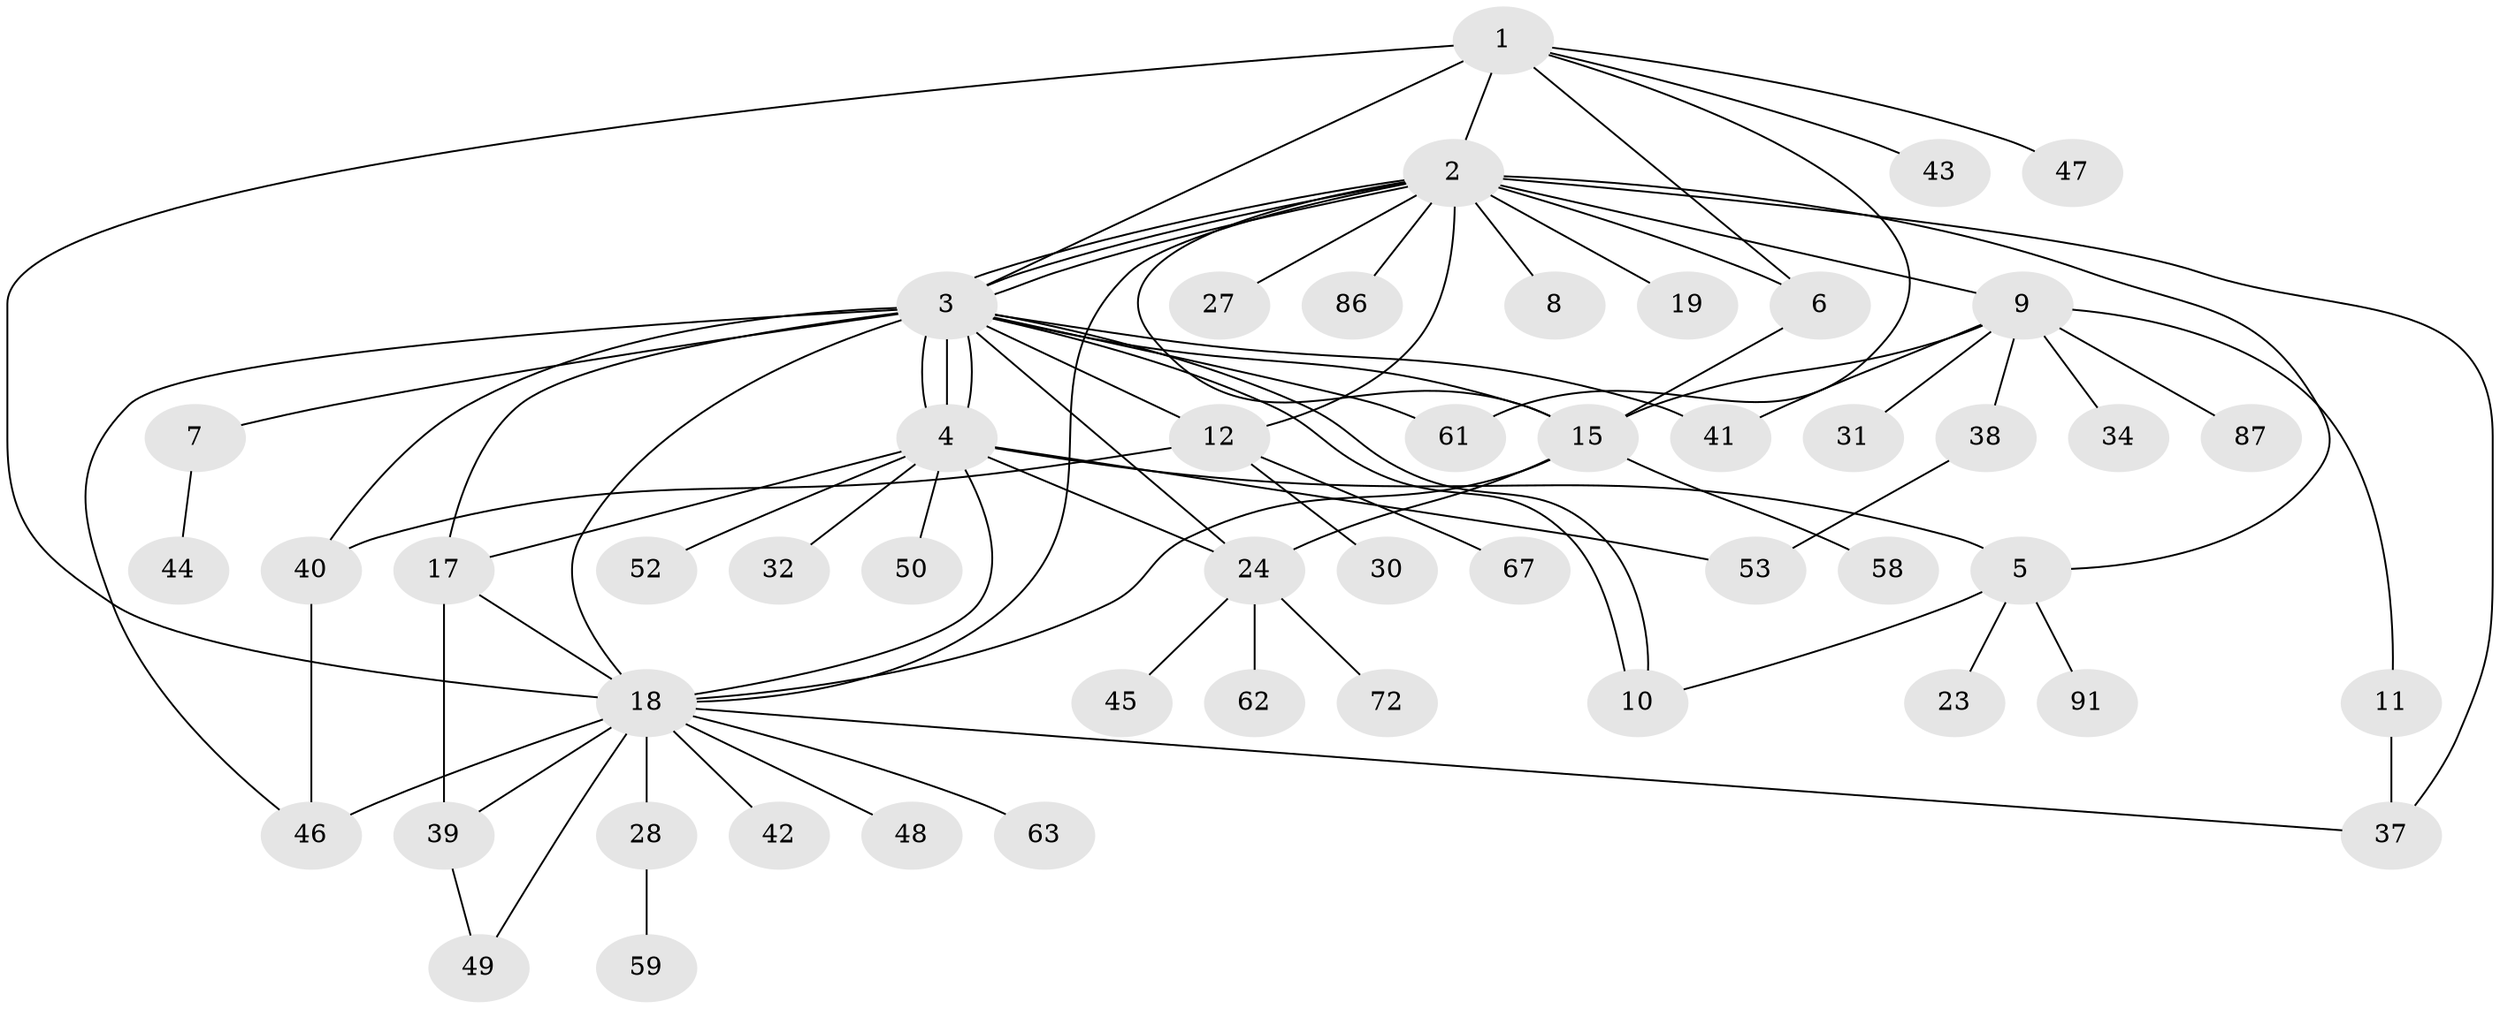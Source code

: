 // original degree distribution, {9: 0.009900990099009901, 16: 0.009900990099009901, 27: 0.009900990099009901, 11: 0.009900990099009901, 5: 0.04950495049504951, 3: 0.0891089108910891, 2: 0.18811881188118812, 1: 0.48514851485148514, 8: 0.019801980198019802, 4: 0.09900990099009901, 15: 0.009900990099009901, 7: 0.009900990099009901, 6: 0.009900990099009901}
// Generated by graph-tools (version 1.1) at 2025/14/03/09/25 04:14:30]
// undirected, 50 vertices, 80 edges
graph export_dot {
graph [start="1"]
  node [color=gray90,style=filled];
  1 [super="+33+26+20+13"];
  2 [super="+14"];
  3 [super="+51+92+83+95+35+16"];
  4;
  5;
  6;
  7;
  8;
  9;
  10;
  11;
  12 [super="+25+22+55"];
  15 [super="+88+21"];
  17;
  18 [super="+57+29+36"];
  19;
  23;
  24;
  27;
  28;
  30;
  31;
  32;
  34;
  37 [super="+70"];
  38;
  39;
  40 [super="+56"];
  41;
  42;
  43;
  44;
  45;
  46;
  47 [super="+69+60"];
  48;
  49 [super="+80"];
  50;
  52;
  53;
  58;
  59;
  61;
  62;
  63;
  67;
  72;
  86;
  87;
  91;
  1 -- 2 [weight=2];
  1 -- 43;
  1 -- 61;
  1 -- 3 [weight=2];
  1 -- 18;
  1 -- 6;
  1 -- 47 [weight=2];
  2 -- 3 [weight=2];
  2 -- 3;
  2 -- 3;
  2 -- 6;
  2 -- 8;
  2 -- 9;
  2 -- 18;
  2 -- 19;
  2 -- 27;
  2 -- 86;
  2 -- 12;
  2 -- 37;
  2 -- 5;
  2 -- 15;
  3 -- 4;
  3 -- 4;
  3 -- 4;
  3 -- 7;
  3 -- 10;
  3 -- 10;
  3 -- 12 [weight=2];
  3 -- 17;
  3 -- 18 [weight=2];
  3 -- 15 [weight=4];
  3 -- 24;
  3 -- 40;
  3 -- 41;
  3 -- 61;
  3 -- 46;
  4 -- 5;
  4 -- 17;
  4 -- 18;
  4 -- 24;
  4 -- 32;
  4 -- 50;
  4 -- 52;
  4 -- 53;
  5 -- 10;
  5 -- 23;
  5 -- 91;
  6 -- 15;
  7 -- 44;
  9 -- 11;
  9 -- 31;
  9 -- 34;
  9 -- 38;
  9 -- 41;
  9 -- 87;
  9 -- 15;
  11 -- 37;
  12 -- 67;
  12 -- 40;
  12 -- 30;
  15 -- 18;
  15 -- 24;
  15 -- 58;
  17 -- 18;
  17 -- 39;
  18 -- 28;
  18 -- 39;
  18 -- 42;
  18 -- 49;
  18 -- 63;
  18 -- 37;
  18 -- 48;
  18 -- 46;
  24 -- 45;
  24 -- 62;
  24 -- 72;
  28 -- 59;
  38 -- 53;
  39 -- 49;
  40 -- 46;
}
